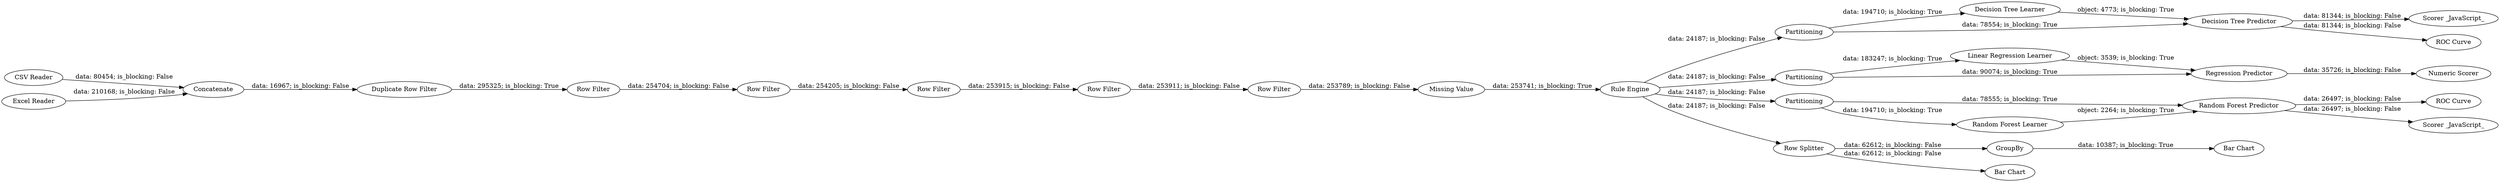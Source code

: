 digraph {
	"8405913577752624240_28" [label="Row Filter"]
	"981750572951047785_1" [label="CSV Reader"]
	"8405913577752624240_33" [label="Missing Value"]
	"981750572951047785_8" [label="Bar Chart"]
	"981750572951047785_7" [label=GroupBy]
	"8405913577752624240_29" [label="Row Filter"]
	"981750572951047785_22" [label="ROC Curve"]
	"8405913577752624240_5" [label="Rule Engine"]
	"981750572951047785_34" [label="Scorer _JavaScript_"]
	"981750572951047785_13" [label=Partitioning]
	"981750572951047785_20" [label="Random Forest Predictor"]
	"8405913577752624240_32" [label="Row Filter"]
	"981750572951047785_2" [label="Excel Reader"]
	"981750572951047785_9" [label="Bar Chart"]
	"981750572951047785_10" [label="Decision Tree Learner"]
	"981750572951047785_11" [label="Decision Tree Predictor"]
	"981750572951047785_3" [label=Concatenate]
	"8405913577752624240_31" [label="Duplicate Row Filter"]
	"981750572951047785_27" [label="Numeric Scorer"]
	"981750572951047785_12" [label="ROC Curve"]
	"981750572951047785_26" [label=Partitioning]
	"8405913577752624240_30" [label="Row Filter"]
	"981750572951047785_21" [label=Partitioning]
	"981750572951047785_6" [label="Row Splitter"]
	"981750572951047785_19" [label="Random Forest Learner"]
	"981750572951047785_23" [label="Linear Regression Learner"]
	"981750572951047785_33" [label="Scorer _JavaScript_"]
	"981750572951047785_24" [label="Regression Predictor"]
	"8405913577752624240_25" [label="Row Filter"]
	"981750572951047785_21" -> "981750572951047785_19" [label="data: 194710; is_blocking: True"]
	"981750572951047785_20" -> "981750572951047785_22" [label="data: 26497; is_blocking: False"]
	"981750572951047785_24" -> "981750572951047785_27" [label="data: 35726; is_blocking: False"]
	"981750572951047785_1" -> "981750572951047785_3" [label="data: 80454; is_blocking: False"]
	"981750572951047785_11" -> "981750572951047785_34" [label="data: 81344; is_blocking: False"]
	"981750572951047785_6" -> "981750572951047785_9" [label="data: 62612; is_blocking: False"]
	"981750572951047785_2" -> "981750572951047785_3" [label="data: 210168; is_blocking: False"]
	"8405913577752624240_33" -> "8405913577752624240_5" [label="data: 253741; is_blocking: True"]
	"981750572951047785_26" -> "981750572951047785_23" [label="data: 183247; is_blocking: True"]
	"8405913577752624240_5" -> "981750572951047785_6" [label="data: 24187; is_blocking: False"]
	"981750572951047785_10" -> "981750572951047785_11" [label="object: 4773; is_blocking: True"]
	"8405913577752624240_30" -> "8405913577752624240_29" [label="data: 254704; is_blocking: False"]
	"8405913577752624240_5" -> "981750572951047785_13" [label="data: 24187; is_blocking: False"]
	"981750572951047785_7" -> "981750572951047785_8" [label="data: 10387; is_blocking: True"]
	"981750572951047785_13" -> "981750572951047785_10" [label="data: 194710; is_blocking: True"]
	"981750572951047785_26" -> "981750572951047785_24" [label="data: 90074; is_blocking: True"]
	"981750572951047785_19" -> "981750572951047785_20" [label="object: 2264; is_blocking: True"]
	"981750572951047785_6" -> "981750572951047785_7" [label="data: 62612; is_blocking: False"]
	"8405913577752624240_5" -> "981750572951047785_21" [label="data: 24187; is_blocking: False"]
	"8405913577752624240_28" -> "8405913577752624240_25" [label="data: 253915; is_blocking: False"]
	"981750572951047785_23" -> "981750572951047785_24" [label="object: 3539; is_blocking: True"]
	"8405913577752624240_5" -> "981750572951047785_26" [label="data: 24187; is_blocking: False"]
	"8405913577752624240_31" -> "8405913577752624240_30" [label="data: 295325; is_blocking: True"]
	"981750572951047785_11" -> "981750572951047785_12" [label="data: 81344; is_blocking: False"]
	"8405913577752624240_29" -> "8405913577752624240_28" [label="data: 254205; is_blocking: False"]
	"981750572951047785_13" -> "981750572951047785_11" [label="data: 78554; is_blocking: True"]
	"981750572951047785_21" -> "981750572951047785_20" [label="data: 78555; is_blocking: True"]
	"8405913577752624240_25" -> "8405913577752624240_32" [label="data: 253911; is_blocking: False"]
	"981750572951047785_3" -> "8405913577752624240_31" [label="data: 16967; is_blocking: False"]
	"8405913577752624240_32" -> "8405913577752624240_33" [label="data: 253789; is_blocking: False"]
	"981750572951047785_20" -> "981750572951047785_33" [label="data: 26497; is_blocking: False"]
	rankdir=LR
}
